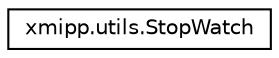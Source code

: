 digraph "Graphical Class Hierarchy"
{
  edge [fontname="Helvetica",fontsize="10",labelfontname="Helvetica",labelfontsize="10"];
  node [fontname="Helvetica",fontsize="10",shape=record];
  rankdir="LR";
  Node0 [label="xmipp.utils.StopWatch",height=0.2,width=0.4,color="black", fillcolor="white", style="filled",URL="$classxmipp_1_1utils_1_1StopWatch.html"];
}
